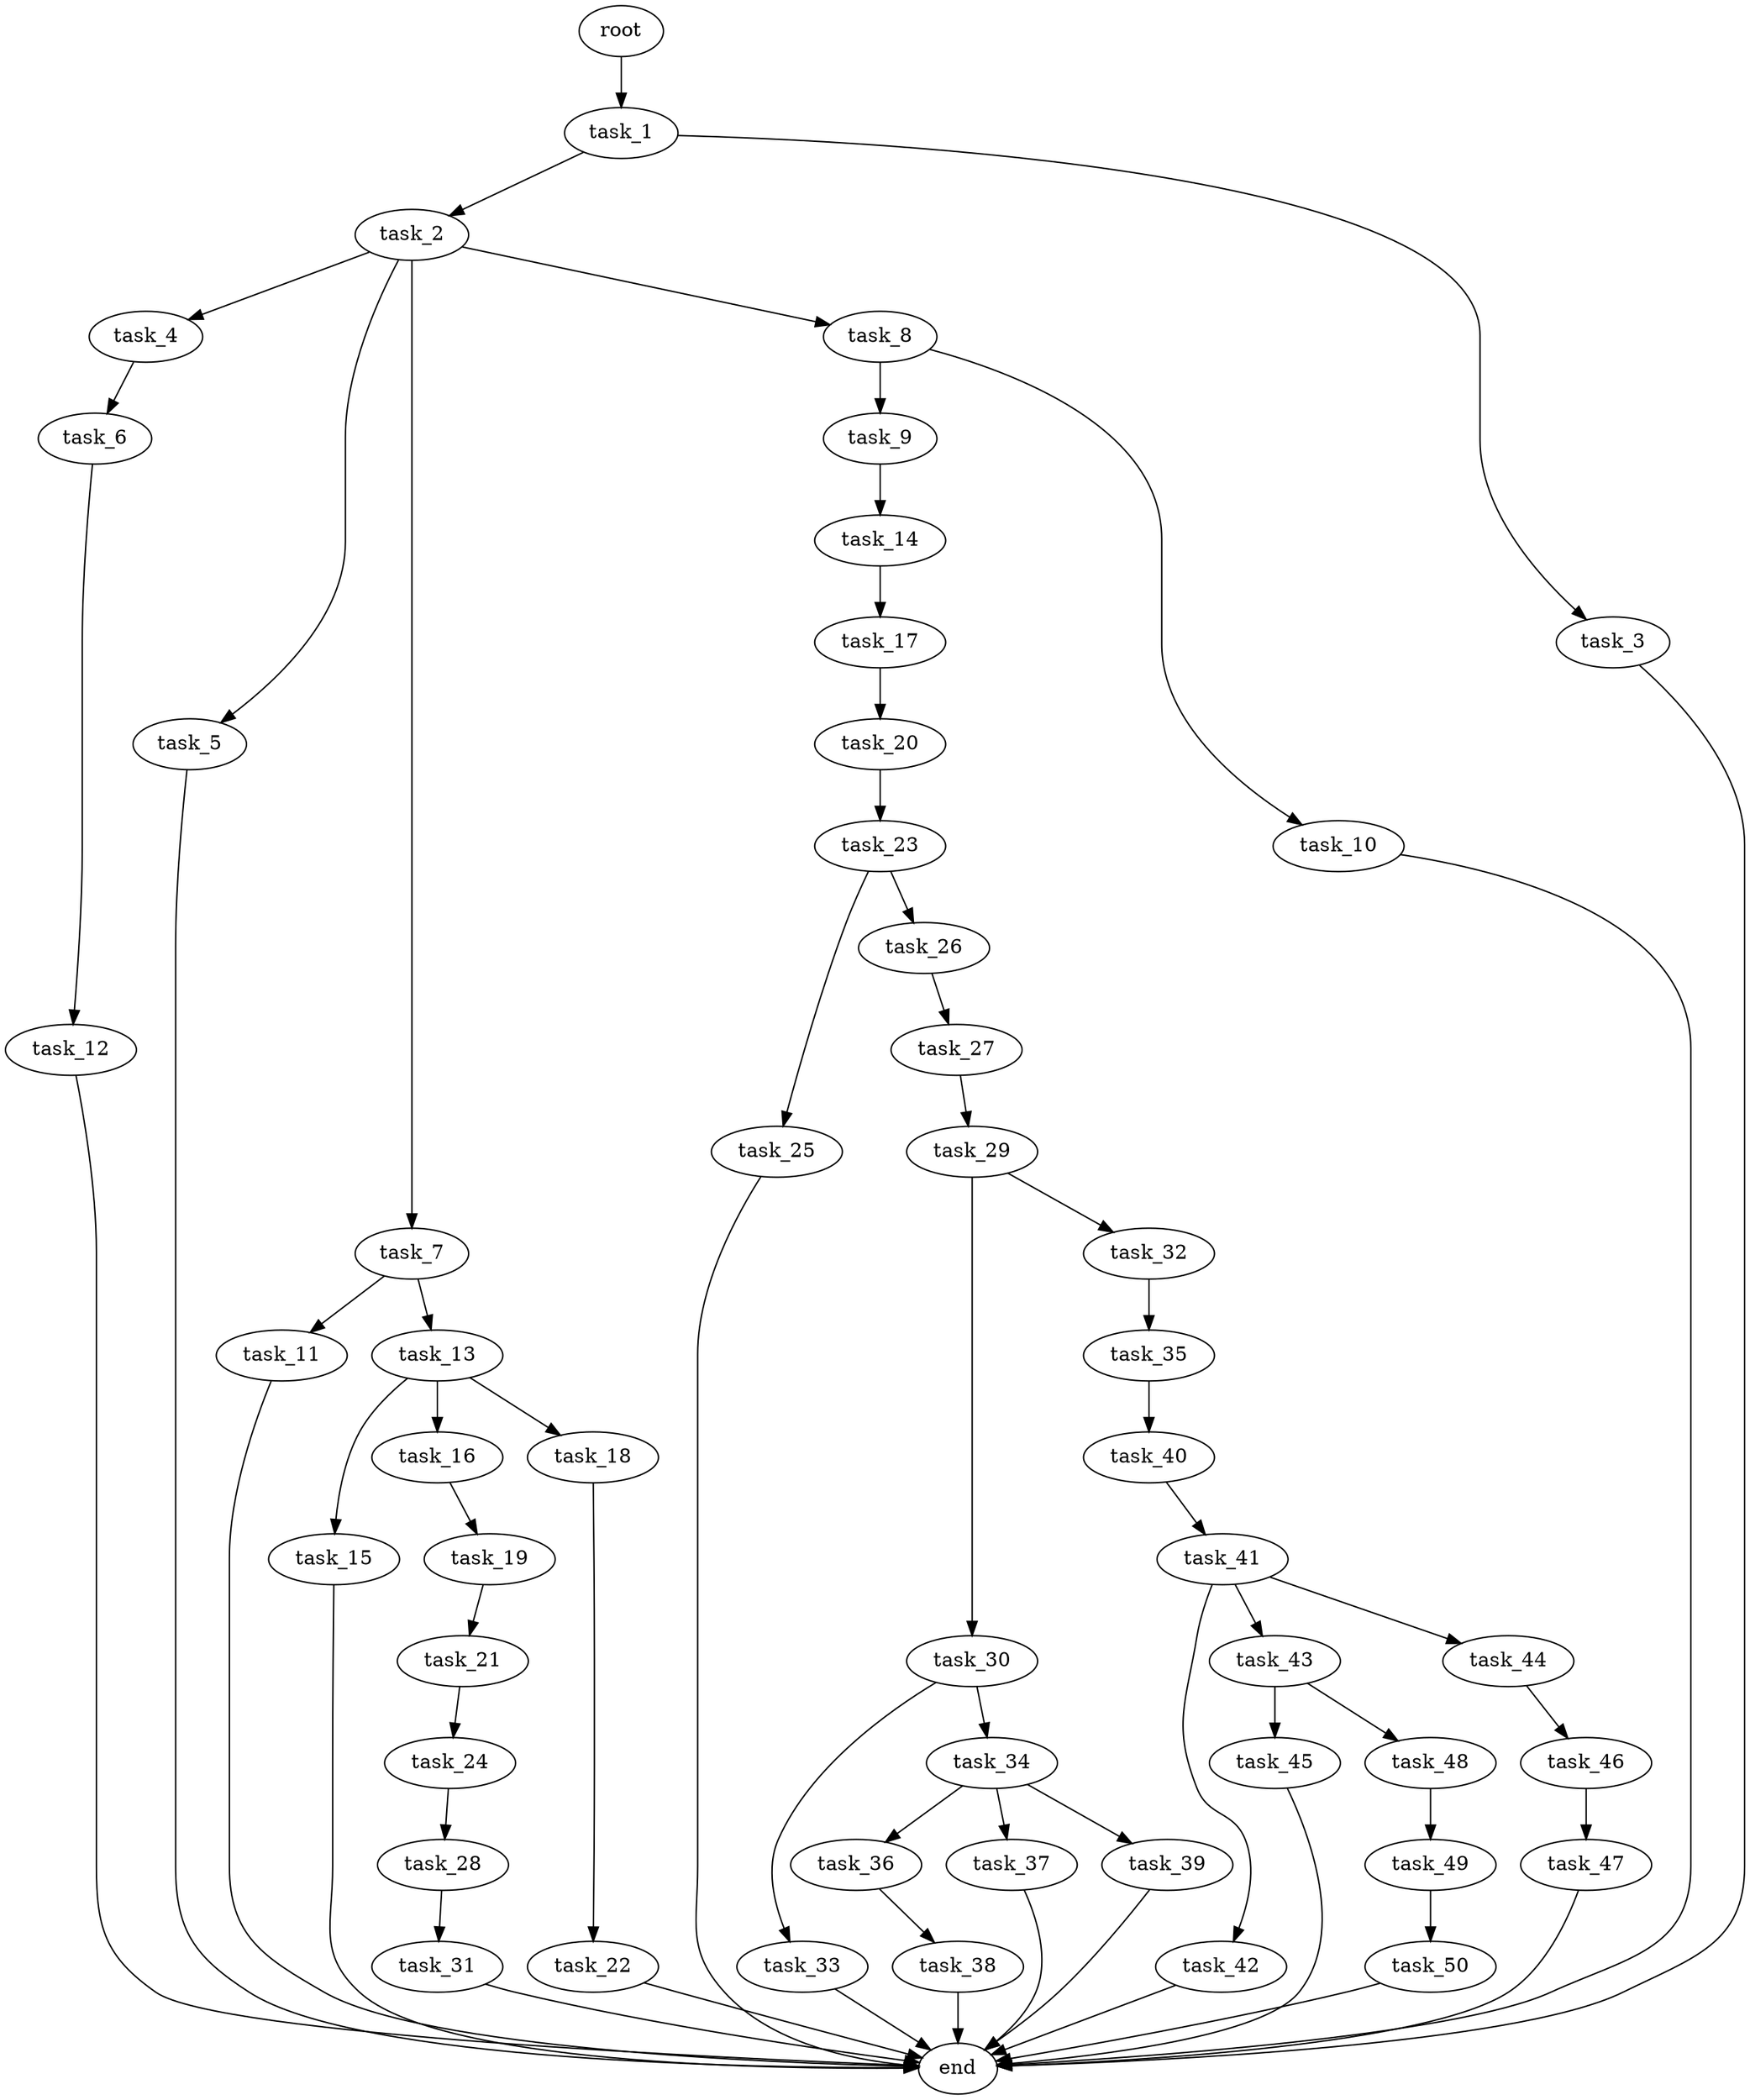 digraph G {
  root [size="0.000000e+00"];
  task_1 [size="8.007343e+10"];
  task_2 [size="4.797233e+10"];
  task_3 [size="8.596539e+10"];
  task_4 [size="9.512015e+10"];
  task_5 [size="5.506935e+10"];
  task_6 [size="6.375779e+10"];
  task_7 [size="4.466855e+10"];
  task_8 [size="3.969477e+10"];
  task_9 [size="6.787677e+10"];
  task_10 [size="4.213903e+09"];
  task_11 [size="7.221345e+10"];
  task_12 [size="9.509603e+10"];
  task_13 [size="1.688669e+10"];
  task_14 [size="2.491815e+10"];
  task_15 [size="7.525323e+09"];
  task_16 [size="4.805878e+10"];
  task_17 [size="9.019742e+10"];
  task_18 [size="9.312073e+09"];
  task_19 [size="9.688420e+10"];
  task_20 [size="9.035766e+10"];
  task_21 [size="5.602266e+10"];
  task_22 [size="9.644616e+10"];
  task_23 [size="9.225114e+10"];
  task_24 [size="9.514254e+10"];
  task_25 [size="7.757083e+10"];
  task_26 [size="6.618670e+10"];
  task_27 [size="5.399916e+10"];
  task_28 [size="4.720281e+10"];
  task_29 [size="5.245310e+10"];
  task_30 [size="4.840877e+10"];
  task_31 [size="9.196936e+10"];
  task_32 [size="5.194426e+10"];
  task_33 [size="2.030624e+10"];
  task_34 [size="7.976013e+10"];
  task_35 [size="7.638104e+09"];
  task_36 [size="8.014586e+10"];
  task_37 [size="8.055852e+10"];
  task_38 [size="5.674272e+10"];
  task_39 [size="7.972238e+10"];
  task_40 [size="1.737638e+10"];
  task_41 [size="8.174524e+10"];
  task_42 [size="4.739421e+10"];
  task_43 [size="6.665664e+10"];
  task_44 [size="3.923626e+10"];
  task_45 [size="3.004870e+10"];
  task_46 [size="4.271676e+10"];
  task_47 [size="2.345313e+10"];
  task_48 [size="7.602657e+10"];
  task_49 [size="5.419478e+10"];
  task_50 [size="5.066078e+10"];
  end [size="0.000000e+00"];

  root -> task_1 [size="1.000000e-12"];
  task_1 -> task_2 [size="4.797233e+08"];
  task_1 -> task_3 [size="8.596539e+08"];
  task_2 -> task_4 [size="9.512015e+08"];
  task_2 -> task_5 [size="5.506935e+08"];
  task_2 -> task_7 [size="4.466855e+08"];
  task_2 -> task_8 [size="3.969477e+08"];
  task_3 -> end [size="1.000000e-12"];
  task_4 -> task_6 [size="6.375779e+08"];
  task_5 -> end [size="1.000000e-12"];
  task_6 -> task_12 [size="9.509603e+08"];
  task_7 -> task_11 [size="7.221345e+08"];
  task_7 -> task_13 [size="1.688669e+08"];
  task_8 -> task_9 [size="6.787677e+08"];
  task_8 -> task_10 [size="4.213903e+07"];
  task_9 -> task_14 [size="2.491815e+08"];
  task_10 -> end [size="1.000000e-12"];
  task_11 -> end [size="1.000000e-12"];
  task_12 -> end [size="1.000000e-12"];
  task_13 -> task_15 [size="7.525323e+07"];
  task_13 -> task_16 [size="4.805878e+08"];
  task_13 -> task_18 [size="9.312073e+07"];
  task_14 -> task_17 [size="9.019742e+08"];
  task_15 -> end [size="1.000000e-12"];
  task_16 -> task_19 [size="9.688420e+08"];
  task_17 -> task_20 [size="9.035766e+08"];
  task_18 -> task_22 [size="9.644616e+08"];
  task_19 -> task_21 [size="5.602266e+08"];
  task_20 -> task_23 [size="9.225114e+08"];
  task_21 -> task_24 [size="9.514254e+08"];
  task_22 -> end [size="1.000000e-12"];
  task_23 -> task_25 [size="7.757083e+08"];
  task_23 -> task_26 [size="6.618670e+08"];
  task_24 -> task_28 [size="4.720281e+08"];
  task_25 -> end [size="1.000000e-12"];
  task_26 -> task_27 [size="5.399916e+08"];
  task_27 -> task_29 [size="5.245310e+08"];
  task_28 -> task_31 [size="9.196936e+08"];
  task_29 -> task_30 [size="4.840877e+08"];
  task_29 -> task_32 [size="5.194426e+08"];
  task_30 -> task_33 [size="2.030624e+08"];
  task_30 -> task_34 [size="7.976013e+08"];
  task_31 -> end [size="1.000000e-12"];
  task_32 -> task_35 [size="7.638104e+07"];
  task_33 -> end [size="1.000000e-12"];
  task_34 -> task_36 [size="8.014586e+08"];
  task_34 -> task_37 [size="8.055852e+08"];
  task_34 -> task_39 [size="7.972238e+08"];
  task_35 -> task_40 [size="1.737638e+08"];
  task_36 -> task_38 [size="5.674272e+08"];
  task_37 -> end [size="1.000000e-12"];
  task_38 -> end [size="1.000000e-12"];
  task_39 -> end [size="1.000000e-12"];
  task_40 -> task_41 [size="8.174524e+08"];
  task_41 -> task_42 [size="4.739421e+08"];
  task_41 -> task_43 [size="6.665664e+08"];
  task_41 -> task_44 [size="3.923626e+08"];
  task_42 -> end [size="1.000000e-12"];
  task_43 -> task_45 [size="3.004870e+08"];
  task_43 -> task_48 [size="7.602657e+08"];
  task_44 -> task_46 [size="4.271676e+08"];
  task_45 -> end [size="1.000000e-12"];
  task_46 -> task_47 [size="2.345313e+08"];
  task_47 -> end [size="1.000000e-12"];
  task_48 -> task_49 [size="5.419478e+08"];
  task_49 -> task_50 [size="5.066078e+08"];
  task_50 -> end [size="1.000000e-12"];
}
